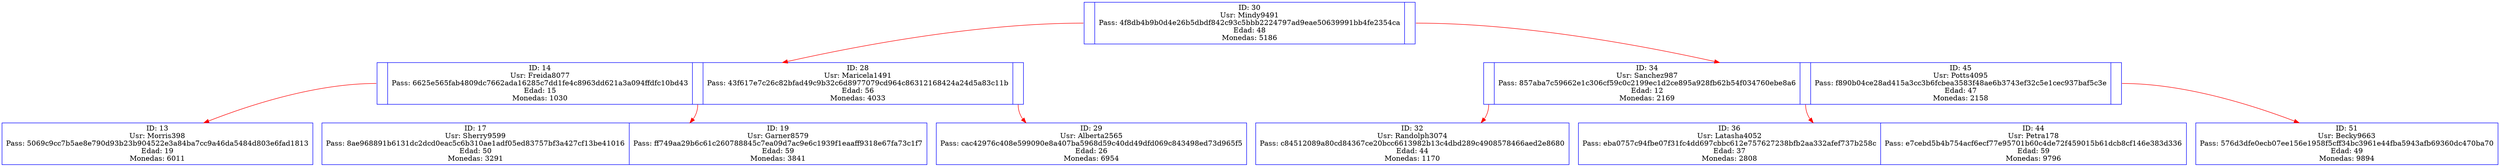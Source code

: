 digraph G{
node[shape=record, color=blue];
R0x564fb8d1c710[label="<C1>|ID: 30\nUsr: Mindy9491\nPass: 4f8db4b9b0d4e26b5dbdf842c93c5bbb2224797ad9eae50639991bb4fe2354ca\nEdad: 48\nMonedas: 5186|<C2>"];
R0x564fb8d1c570[label="<C1>|ID: 14\nUsr: Freida8077\nPass: 6625e565fab4809dc7662ada16285c7dd1fe4c8963dd621a3a094ffdfc10bd43\nEdad: 15\nMonedas: 1030|<C2>|ID: 28\nUsr: Maricela1491\nPass: 43f617e7c26c82bfad49c9b32c6d8977079cd964c86312168424a24d5a83c11b\nEdad: 56\nMonedas: 4033|<C3>"];
R0x564fb8d1b460[label="ID: 13\nUsr: Morris398\nPass: 5069c9cc7b5ae8e790d93b23b904522e3a84ba7cc9a46da5484d803e6fad1813\nEdad: 19\nMonedas: 6011"];
R0x564fb8d1c230[label="ID: 17\nUsr: Sherry9599\nPass: 8ae968891b6131dc2dcd0eac5c6b310ae1adf05ed83757bf3a427cf13be41016\nEdad: 50\nMonedas: 3291|ID: 19\nUsr: Garner8579\nPass: ff749aa29b6c61c260788845c7ea09d7ac9e6c1939f1eaaff9318e67fa73c1f7\nEdad: 59\nMonedas: 3841"];
R0x564fb8d1c4a0[label="ID: 29\nUsr: Alberta2565\nPass: cac42976c408e599090e8a407ba5968d59c40dd49dfd069c843498ed73d965f5\nEdad: 26\nMonedas: 6954"];
R0x564fb8d1c7e0[label="<C1>|ID: 34\nUsr: Sanchez987\nPass: 857aba7c59662e1c306cf59c0c2199ec1d2ce895a928fb62b54f034760ebe8a6\nEdad: 12\nMonedas: 2169|<C2>|ID: 45\nUsr: Potts4095\nPass: f890b04ce28ad415a3cc3b6fcbea3583f48ae6b3743ef32c5e1cec937baf5c3e\nEdad: 47\nMonedas: 2158|<C3>"];
R0x564fb8d1bfc0[label="ID: 32\nUsr: Randolph3074\nPass: c84512089a80cd84367ce20bcc6613982b13c4dbd289c4908578466aed2e8680\nEdad: 44\nMonedas: 1170"];
R0x564fb8d1c980[label="ID: 36\nUsr: Latasha4052\nPass: eba0757c94fbe07f31fc4dd697cbbc612e757627238bfb2aa332afef737b258c\nEdad: 37\nMonedas: 2808|ID: 44\nUsr: Petra178\nPass: e7cebd5b4b754acf6ecf77e95701b60c4de72f459015b61dcb8cf146e383d336\nEdad: 59\nMonedas: 9796"];
R0x564fb8d1cbf0[label="ID: 51\nUsr: Becky9663\nPass: 576d3dfe0ecb07ee156e1958f5cff34bc3961e44fba5943afb69360dc470ba70\nEdad: 49\nMonedas: 9894"];
R0x564fb8d1c710:C1->R0x564fb8d1c570[color=red];
R0x564fb8d1c570:C1->R0x564fb8d1b460[color=red];
R0x564fb8d1c570:C2->R0x564fb8d1c230[color=red];
R0x564fb8d1c570:C3->R0x564fb8d1c4a0[color=red];
R0x564fb8d1c710:C2->R0x564fb8d1c7e0[color=red];
R0x564fb8d1c7e0:C1->R0x564fb8d1bfc0[color=red];
R0x564fb8d1c7e0:C2->R0x564fb8d1c980[color=red];
R0x564fb8d1c7e0:C3->R0x564fb8d1cbf0[color=red];
}